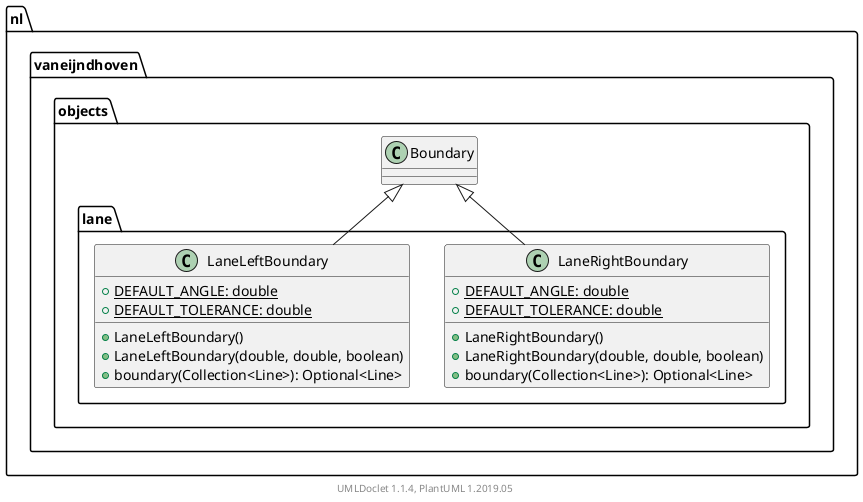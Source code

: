 @startuml

    namespace nl.vaneijndhoven.objects.lane {

        class LaneRightBoundary [[LaneRightBoundary.html]] {
            {static} +DEFAULT_ANGLE: double
            {static} +DEFAULT_TOLERANCE: double
            +LaneRightBoundary()
            +LaneRightBoundary(double, double, boolean)
            +boundary(Collection<Line>): Optional<Line>
        }

        class LaneLeftBoundary [[LaneLeftBoundary.html]] {
            {static} +DEFAULT_ANGLE: double
            {static} +DEFAULT_TOLERANCE: double
            +LaneLeftBoundary()
            +LaneLeftBoundary(double, double, boolean)
            +boundary(Collection<Line>): Optional<Line>
        }

        class nl.vaneijndhoven.objects.Boundary
        nl.vaneijndhoven.objects.Boundary <|-- LaneRightBoundary

        nl.vaneijndhoven.objects.Boundary <|-- LaneLeftBoundary

    }


    center footer UMLDoclet 1.1.4, PlantUML 1.2019.05
@enduml
